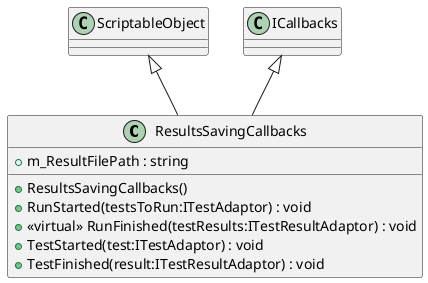 @startuml
class ResultsSavingCallbacks {
    + m_ResultFilePath : string
    + ResultsSavingCallbacks()
    + RunStarted(testsToRun:ITestAdaptor) : void
    + <<virtual>> RunFinished(testResults:ITestResultAdaptor) : void
    + TestStarted(test:ITestAdaptor) : void
    + TestFinished(result:ITestResultAdaptor) : void
}
ScriptableObject <|-- ResultsSavingCallbacks
ICallbacks <|-- ResultsSavingCallbacks
@enduml

